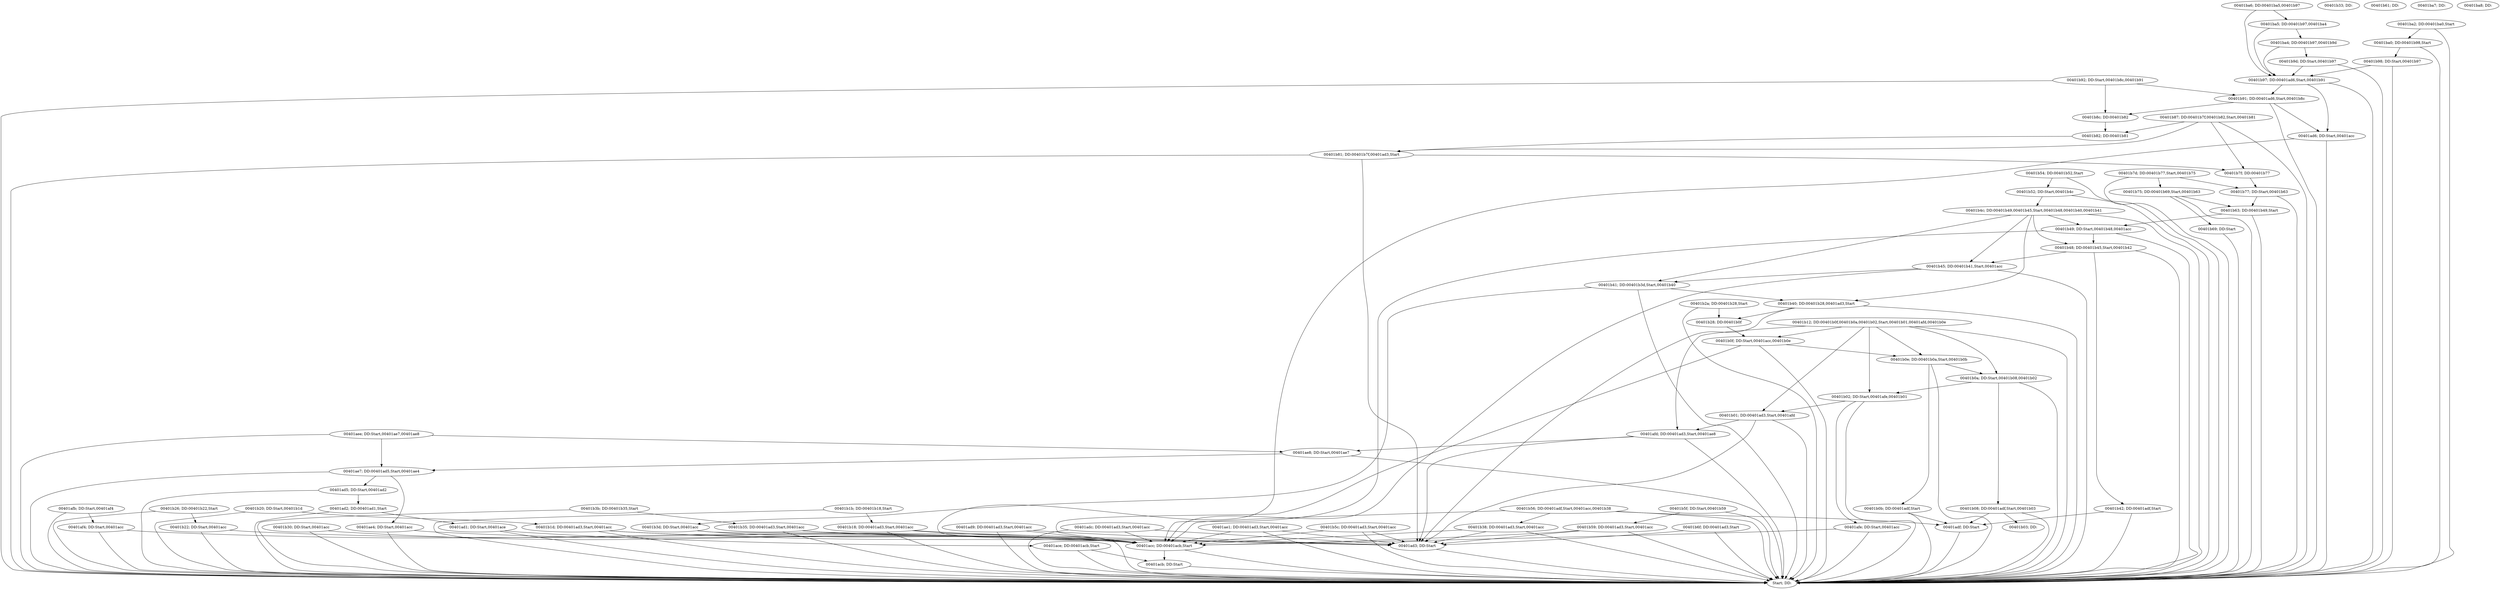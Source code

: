 digraph {
	n0 [label="Start; DD:"]
	n1 [label="00401acb; DD:Start"]
	n2 [label="00401acc; DD:00401acb,Start"]
	n3 [label="00401ace; DD:00401acb,Start"]
	n4 [label="00401ad1; DD:Start,00401ace"]
	n5 [label="00401ad2; DD:00401ad1,Start"]
	n6 [label="00401ad3; DD:Start"]
	n7 [label="00401ad5; DD:Start,00401ad2"]
	n8 [label="00401ad6; DD:Start,00401acc"]
	n9 [label="00401ad9; DD:00401ad3,Start,00401acc"]
	n10 [label="00401adc; DD:00401ad3,Start,00401acc"]
	n11 [label="00401adf; DD:Start"]
	n12 [label="00401ae1; DD:00401ad3,Start,00401acc"]
	n13 [label="00401ae4; DD:Start,00401acc"]
	n14 [label="00401ae7; DD:00401ad5,Start,00401ae4"]
	n15 [label="00401ae8; DD:Start,00401ae7"]
	n16 [label="00401aee; DD:Start,00401ae7,00401ae8"]
	n17 [label="00401af4; DD:Start,00401acc"]
	n18 [label="00401afb; DD:Start,00401af4"]
	n19 [label="00401afd; DD:00401ad3,Start,00401ae8"]
	n20 [label="00401afe; DD:Start,00401acc"]
	n21 [label="00401b01; DD:00401ad3,Start,00401afd"]
	n22 [label="00401b02; DD:Start,00401afe,00401b01"]
	n23 [label="00401b03; DD:"]
	n24 [label="00401b08; DD:00401adf,Start,00401b03"]
	n25 [label="00401b0a; DD:Start,00401b08,00401b02"]
	n26 [label="00401b0b; DD:00401adf,Start"]
	n27 [label="00401b0e; DD:00401b0a,Start,00401b0b"]
	n28 [label="00401b0f; DD:Start,00401acc,00401b0e"]
	n29 [label="00401b12; DD:00401b0f,00401b0a,00401b02,Start,00401b01,00401afd,00401b0e"]
	n30 [label="00401b18; DD:00401ad3,Start,00401acc"]
	n31 [label="00401b1b; DD:00401b18,Start"]
	n32 [label="00401b1d; DD:00401ad3,Start,00401acc"]
	n33 [label="00401b20; DD:Start,00401b1d"]
	n34 [label="00401b22; DD:Start,00401acc"]
	n35 [label="00401b26; DD:00401b22,Start"]
	n36 [label="00401b28; DD:00401b0f"]
	n37 [label="00401b2a; DD:00401b28,Start"]
	n38 [label="00401b30; DD:Start,00401acc"]
	n39 [label="00401b33; DD:"]
	n40 [label="00401b35; DD:00401ad3,Start,00401acc"]
	n41 [label="00401b38; DD:00401ad3,Start,00401acc"]
	n42 [label="00401b3b; DD:00401b35,Start"]
	n43 [label="00401b3d; DD:Start,00401acc"]
	n44 [label="00401b40; DD:00401b28,00401ad3,Start"]
	n45 [label="00401b41; DD:00401b3d,Start,00401b40"]
	n46 [label="00401b42; DD:00401adf,Start"]
	n47 [label="00401b45; DD:00401b41,Start,00401acc"]
	n48 [label="00401b48; DD:00401b45,Start,00401b42"]
	n49 [label="00401b49; DD:Start,00401b48,00401acc"]
	n50 [label="00401b4c; DD:00401b49,00401b45,Start,00401b48,00401b40,00401b41"]
	n51 [label="00401b52; DD:Start,00401b4c"]
	n52 [label="00401b54; DD:00401b52,Start"]
	n53 [label="00401b56; DD:00401adf,Start,00401acc,00401b38"]
	n54 [label="00401b59; DD:00401ad3,Start,00401acc"]
	n55 [label="00401b5c; DD:00401ad3,Start,00401acc"]
	n56 [label="00401b5f; DD:Start,00401b59"]
	n57 [label="00401b61; DD:"]
	n58 [label="00401b63; DD:00401b49,Start"]
	n59 [label="00401b69; DD:Start"]
	n60 [label="00401b6f; DD:00401ad3,Start"]
	n61 [label="00401b75; DD:00401b69,Start,00401b63"]
	n62 [label="00401b77; DD:Start,00401b63"]
	n63 [label="00401b7d; DD:00401b77,Start,00401b75"]
	n64 [label="00401b7f; DD:00401b77"]
	n65 [label="00401b81; DD:00401b7f,00401ad3,Start"]
	n66 [label="00401b82; DD:00401b81"]
	n67 [label="00401b87; DD:00401b7f,00401b82,Start,00401b81"]
	n68 [label="00401b8c; DD:00401b82"]
	n69 [label="00401b91; DD:00401ad6,Start,00401b8c"]
	n70 [label="00401b92; DD:Start,00401b8c,00401b91"]
	n71 [label="00401b97; DD:00401ad6,Start,00401b91"]
	n72 [label="00401b98; DD:Start,00401b97"]
	n73 [label="00401b9d; DD:Start,00401b97"]
	n74 [label="00401ba0; DD:00401b98,Start"]
	n75 [label="00401ba2; DD:00401ba0,Start"]
	n76 [label="00401ba4; DD:00401b97,00401b9d"]
	n77 [label="00401ba5; DD:00401b97,00401ba4"]
	n78 [label="00401ba6; DD:00401ba5,00401b97"]
	n79 [label="00401ba7; DD:"]
	n80 [label="00401ba8; DD:"]

	n1 -> n0
	n2 -> n0
	n3 -> n0
	n4 -> n0
	n5 -> n0
	n6 -> n0
	n7 -> n0
	n8 -> n0
	n9 -> n0
	n10 -> n0
	n11 -> n0
	n12 -> n0
	n13 -> n0
	n14 -> n0
	n15 -> n0
	n16 -> n0
	n16 -> n15
	n16 -> n14
	n17 -> n0
	n18 -> n0
	n19 -> n0
	n20 -> n0
	n21 -> n0
	n22 -> n0
	n24 -> n0
	n25 -> n0
	n26 -> n0
	n27 -> n0
	n28 -> n0
	n29 -> n28
	n29 -> n27
	n29 -> n25
	n29 -> n22
	n29 -> n21
	n29 -> n19
	n29 -> n0
	n30 -> n0
	n31 -> n0
	n32 -> n0
	n33 -> n0
	n34 -> n0
	n35 -> n0
	n37 -> n0
	n37 -> n36
	n38 -> n0
	n40 -> n0
	n41 -> n0
	n42 -> n0
	n43 -> n0
	n44 -> n0
	n45 -> n0
	n46 -> n0
	n47 -> n0
	n48 -> n0
	n49 -> n0
	n50 -> n0
	n50 -> n49
	n50 -> n48
	n50 -> n47
	n50 -> n45
	n50 -> n44
	n51 -> n0
	n52 -> n0
	n53 -> n0
	n54 -> n0
	n55 -> n0
	n56 -> n0
	n75 -> n0
	n58 -> n0
	n59 -> n0
	n60 -> n0
	n61 -> n0
	n61 -> n58
	n62 -> n0
	n63 -> n0
	n63 -> n62
	n65 -> n0
	n67 -> n0
	n67 -> n66
	n67 -> n65
	n67 -> n64
	n69 -> n0
	n70 -> n0
	n70 -> n69
	n70 -> n68
	n71 -> n0
	n72 -> n0
	n72 -> n71
	n73 -> n0
	n74 -> n0
	n2 -> n1
	n3 -> n1
	n4 -> n3
	n5 -> n4
	n7 -> n5
	n8 -> n2
	n9 -> n2
	n9 -> n6
	n10 -> n2
	n10 -> n6
	n12 -> n2
	n12 -> n6
	n13 -> n2
	n14 -> n13
	n14 -> n7
	n15 -> n14
	n17 -> n2
	n18 -> n17
	n19 -> n15
	n19 -> n6
	n20 -> n2
	n21 -> n19
	n21 -> n6
	n22 -> n20
	n22 -> n21
	n24 -> n11
	n24 -> n23
	n25 -> n24
	n25 -> n22
	n26 -> n11
	n27 -> n26
	n27 -> n25
	n28 -> n2
	n28 -> n27
	n30 -> n2
	n30 -> n6
	n31 -> n30
	n32 -> n2
	n32 -> n6
	n33 -> n32
	n34 -> n2
	n35 -> n34
	n36 -> n28
	n38 -> n2
	n40 -> n2
	n40 -> n6
	n41 -> n2
	n41 -> n6
	n42 -> n40
	n43 -> n2
	n44 -> n36
	n44 -> n6
	n45 -> n43
	n45 -> n44
	n46 -> n11
	n47 -> n2
	n47 -> n45
	n48 -> n46
	n48 -> n47
	n49 -> n2
	n49 -> n48
	n51 -> n50
	n52 -> n51
	n53 -> n11
	n53 -> n41
	n53 -> n2
	n54 -> n2
	n54 -> n6
	n55 -> n2
	n55 -> n6
	n56 -> n54
	n58 -> n49
	n60 -> n6
	n61 -> n59
	n62 -> n58
	n63 -> n61
	n64 -> n62
	n65 -> n64
	n65 -> n6
	n66 -> n65
	n68 -> n66
	n69 -> n8
	n69 -> n68
	n71 -> n8
	n71 -> n69
	n73 -> n71
	n74 -> n72
	n75 -> n74
	n76 -> n73
	n76 -> n71
	n77 -> n76
	n77 -> n71
	n78 -> n77
	n78 -> n71

}